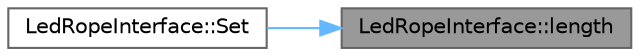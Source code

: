 digraph "LedRopeInterface::length"
{
 // LATEX_PDF_SIZE
  bgcolor="transparent";
  edge [fontname=Helvetica,fontsize=10,labelfontname=Helvetica,labelfontsize=10];
  node [fontname=Helvetica,fontsize=10,shape=box,height=0.2,width=0.4];
  rankdir="RL";
  Node1 [id="Node000001",label="LedRopeInterface::length",height=0.2,width=0.4,color="gray40", fillcolor="grey60", style="filled", fontcolor="black",tooltip=" "];
  Node1 -> Node2 [id="edge1_Node000001_Node000002",dir="back",color="steelblue1",style="solid",tooltip=" "];
  Node2 [id="Node000002",label="LedRopeInterface::Set",height=0.2,width=0.4,color="grey40", fillcolor="white", style="filled",URL="$d2/d84/class_led_rope_interface.html#a3afded4540e5ba7f429cbf0d7b16a1a3",tooltip=" "];
}
